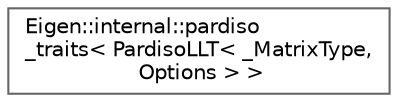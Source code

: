 digraph "Graphical Class Hierarchy"
{
 // LATEX_PDF_SIZE
  bgcolor="transparent";
  edge [fontname=Helvetica,fontsize=10,labelfontname=Helvetica,labelfontsize=10];
  node [fontname=Helvetica,fontsize=10,shape=box,height=0.2,width=0.4];
  rankdir="LR";
  Node0 [id="Node000000",label="Eigen::internal::pardiso\l_traits\< PardisoLLT\< _MatrixType,\l Options \> \>",height=0.2,width=0.4,color="grey40", fillcolor="white", style="filled",URL="$structEigen_1_1internal_1_1pardiso__traits_3_01PardisoLLT_3_01__MatrixType_00_01Options_01_4_01_4.html",tooltip=" "];
}
